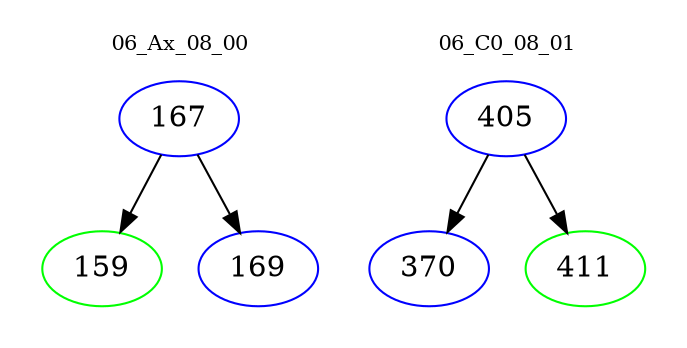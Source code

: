digraph{
subgraph cluster_0 {
color = white
label = "06_Ax_08_00";
fontsize=10;
T0_167 [label="167", color="blue"]
T0_167 -> T0_159 [color="black"]
T0_159 [label="159", color="green"]
T0_167 -> T0_169 [color="black"]
T0_169 [label="169", color="blue"]
}
subgraph cluster_1 {
color = white
label = "06_C0_08_01";
fontsize=10;
T1_405 [label="405", color="blue"]
T1_405 -> T1_370 [color="black"]
T1_370 [label="370", color="blue"]
T1_405 -> T1_411 [color="black"]
T1_411 [label="411", color="green"]
}
}
